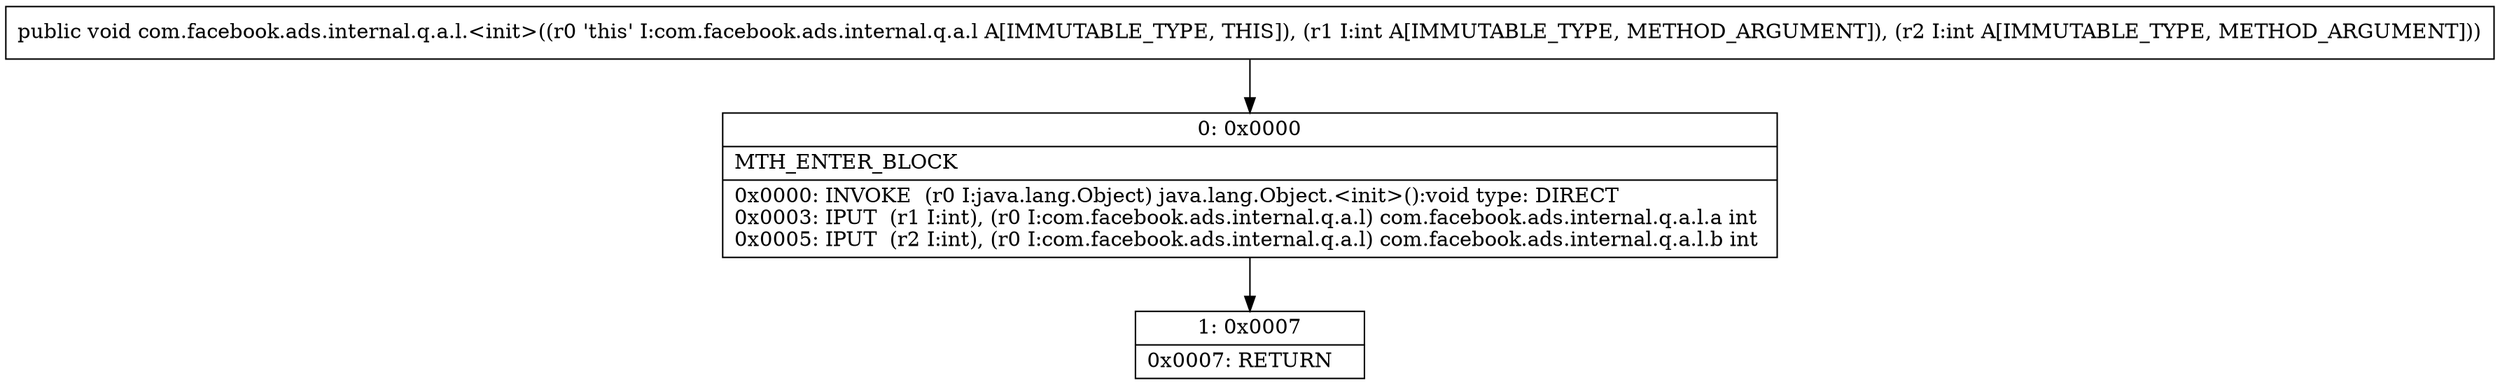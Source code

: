 digraph "CFG forcom.facebook.ads.internal.q.a.l.\<init\>(II)V" {
Node_0 [shape=record,label="{0\:\ 0x0000|MTH_ENTER_BLOCK\l|0x0000: INVOKE  (r0 I:java.lang.Object) java.lang.Object.\<init\>():void type: DIRECT \l0x0003: IPUT  (r1 I:int), (r0 I:com.facebook.ads.internal.q.a.l) com.facebook.ads.internal.q.a.l.a int \l0x0005: IPUT  (r2 I:int), (r0 I:com.facebook.ads.internal.q.a.l) com.facebook.ads.internal.q.a.l.b int \l}"];
Node_1 [shape=record,label="{1\:\ 0x0007|0x0007: RETURN   \l}"];
MethodNode[shape=record,label="{public void com.facebook.ads.internal.q.a.l.\<init\>((r0 'this' I:com.facebook.ads.internal.q.a.l A[IMMUTABLE_TYPE, THIS]), (r1 I:int A[IMMUTABLE_TYPE, METHOD_ARGUMENT]), (r2 I:int A[IMMUTABLE_TYPE, METHOD_ARGUMENT])) }"];
MethodNode -> Node_0;
Node_0 -> Node_1;
}

